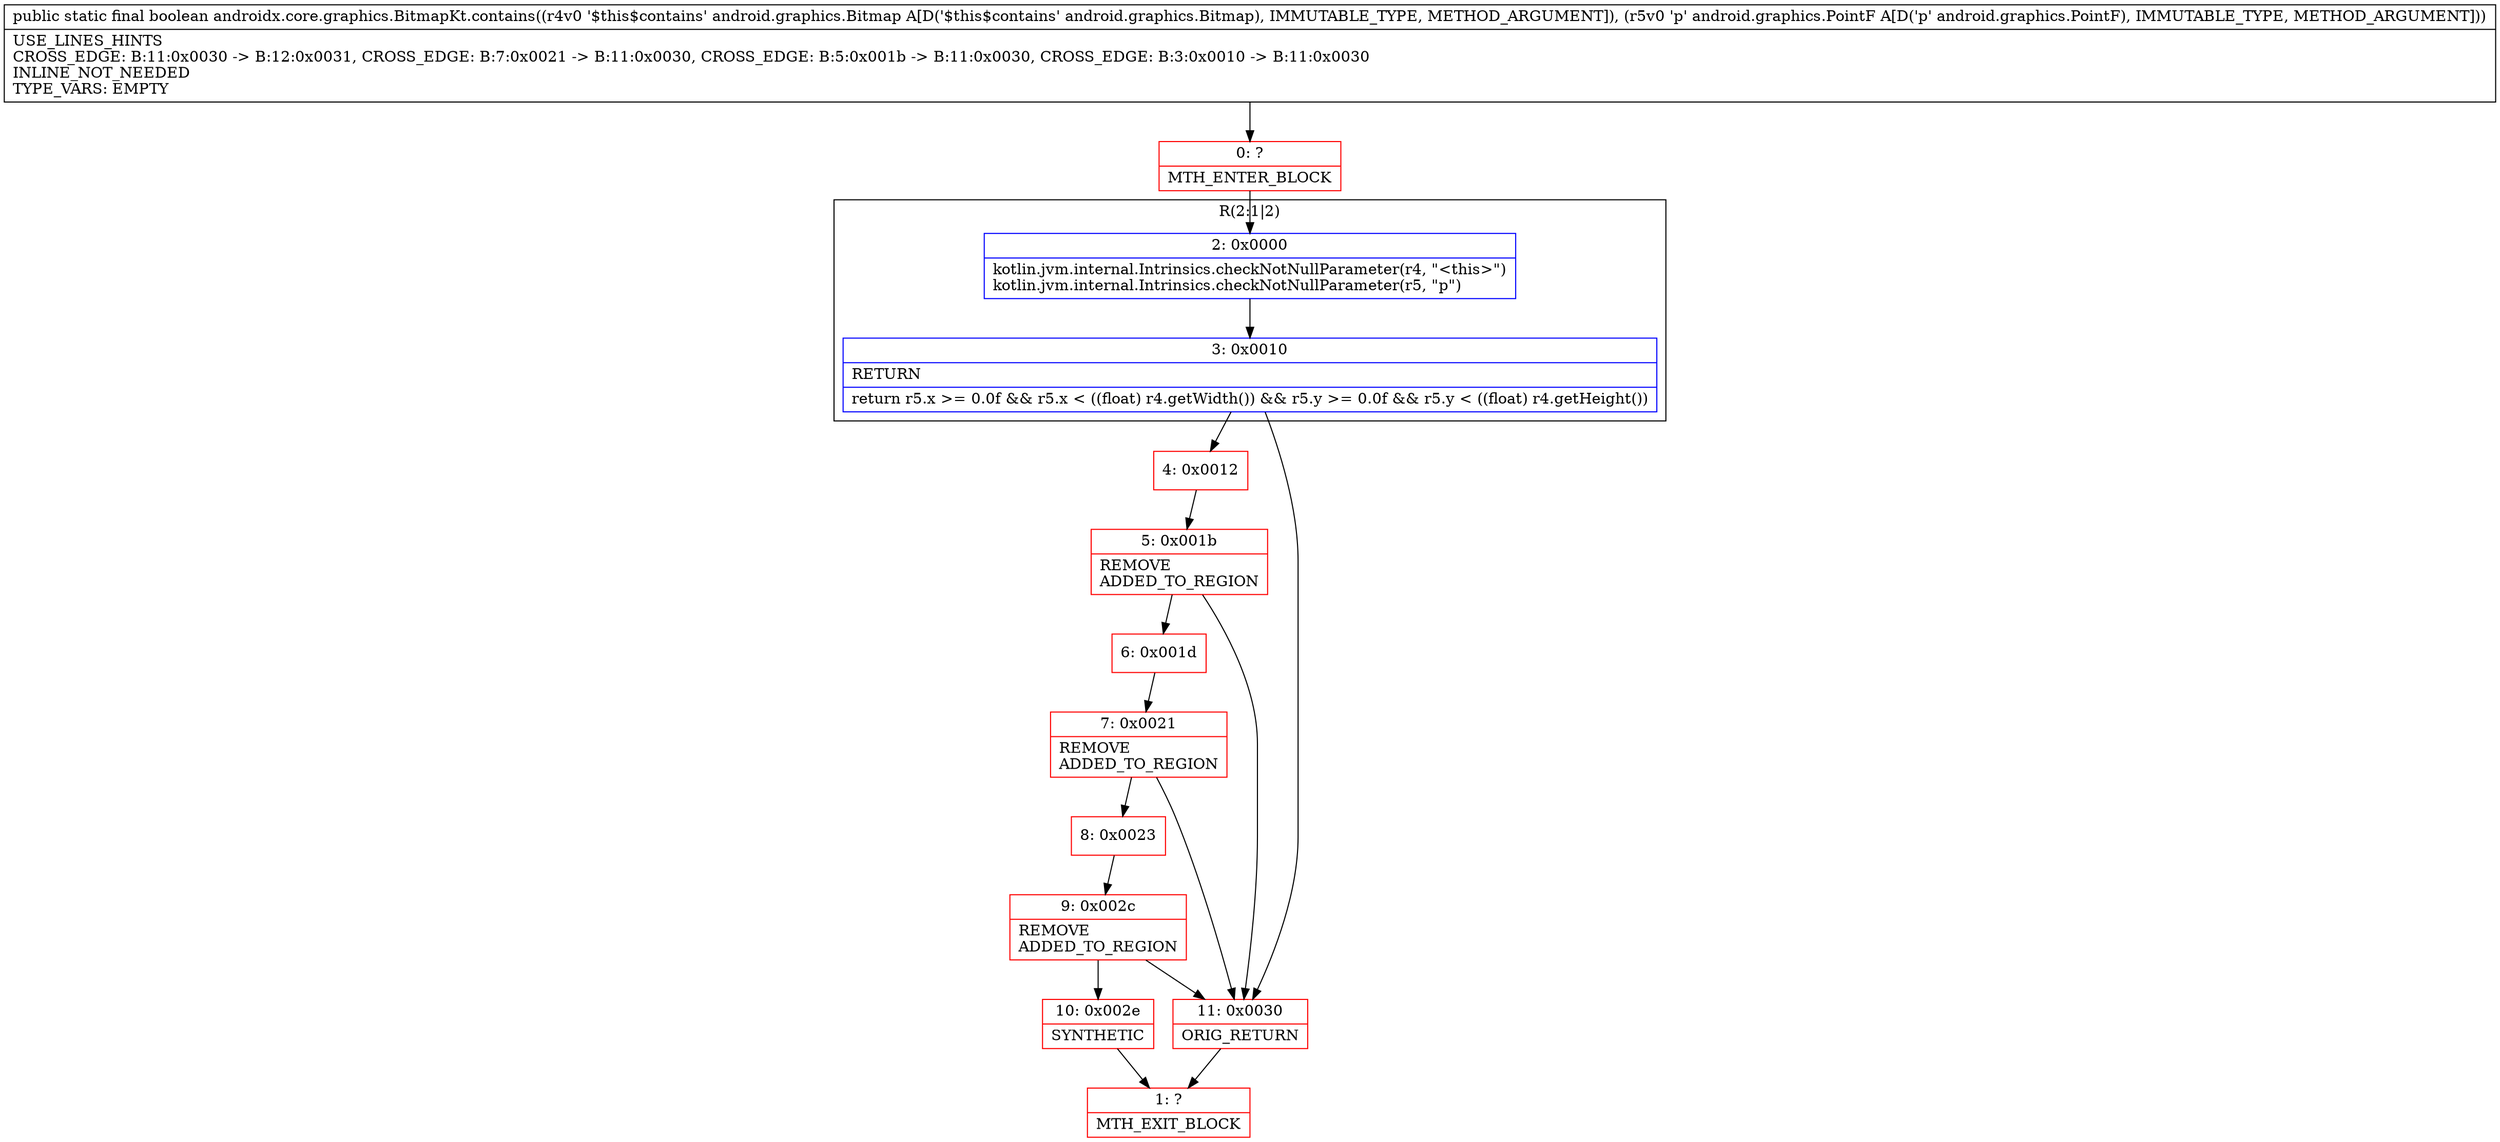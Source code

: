 digraph "CFG forandroidx.core.graphics.BitmapKt.contains(Landroid\/graphics\/Bitmap;Landroid\/graphics\/PointF;)Z" {
subgraph cluster_Region_1664308769 {
label = "R(2:1|2)";
node [shape=record,color=blue];
Node_2 [shape=record,label="{2\:\ 0x0000|kotlin.jvm.internal.Intrinsics.checkNotNullParameter(r4, \"\<this\>\")\lkotlin.jvm.internal.Intrinsics.checkNotNullParameter(r5, \"p\")\l}"];
Node_3 [shape=record,label="{3\:\ 0x0010|RETURN\l|return r5.x \>= 0.0f && r5.x \< ((float) r4.getWidth()) && r5.y \>= 0.0f && r5.y \< ((float) r4.getHeight())\l}"];
}
Node_0 [shape=record,color=red,label="{0\:\ ?|MTH_ENTER_BLOCK\l}"];
Node_4 [shape=record,color=red,label="{4\:\ 0x0012}"];
Node_5 [shape=record,color=red,label="{5\:\ 0x001b|REMOVE\lADDED_TO_REGION\l}"];
Node_6 [shape=record,color=red,label="{6\:\ 0x001d}"];
Node_7 [shape=record,color=red,label="{7\:\ 0x0021|REMOVE\lADDED_TO_REGION\l}"];
Node_8 [shape=record,color=red,label="{8\:\ 0x0023}"];
Node_9 [shape=record,color=red,label="{9\:\ 0x002c|REMOVE\lADDED_TO_REGION\l}"];
Node_10 [shape=record,color=red,label="{10\:\ 0x002e|SYNTHETIC\l}"];
Node_1 [shape=record,color=red,label="{1\:\ ?|MTH_EXIT_BLOCK\l}"];
Node_11 [shape=record,color=red,label="{11\:\ 0x0030|ORIG_RETURN\l}"];
MethodNode[shape=record,label="{public static final boolean androidx.core.graphics.BitmapKt.contains((r4v0 '$this$contains' android.graphics.Bitmap A[D('$this$contains' android.graphics.Bitmap), IMMUTABLE_TYPE, METHOD_ARGUMENT]), (r5v0 'p' android.graphics.PointF A[D('p' android.graphics.PointF), IMMUTABLE_TYPE, METHOD_ARGUMENT]))  | USE_LINES_HINTS\lCROSS_EDGE: B:11:0x0030 \-\> B:12:0x0031, CROSS_EDGE: B:7:0x0021 \-\> B:11:0x0030, CROSS_EDGE: B:5:0x001b \-\> B:11:0x0030, CROSS_EDGE: B:3:0x0010 \-\> B:11:0x0030\lINLINE_NOT_NEEDED\lTYPE_VARS: EMPTY\l}"];
MethodNode -> Node_0;Node_2 -> Node_3;
Node_3 -> Node_4;
Node_3 -> Node_11;
Node_0 -> Node_2;
Node_4 -> Node_5;
Node_5 -> Node_6;
Node_5 -> Node_11;
Node_6 -> Node_7;
Node_7 -> Node_8;
Node_7 -> Node_11;
Node_8 -> Node_9;
Node_9 -> Node_10;
Node_9 -> Node_11;
Node_10 -> Node_1;
Node_11 -> Node_1;
}

